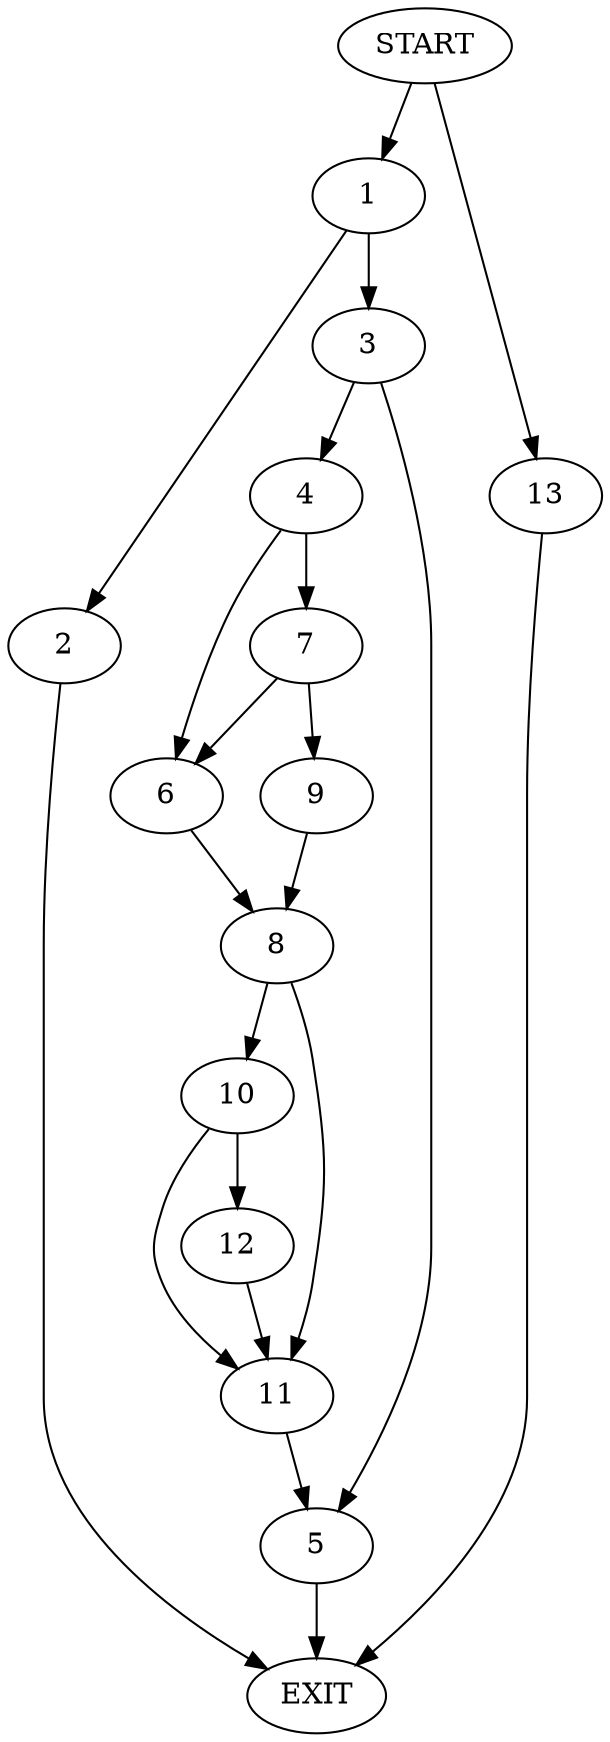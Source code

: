 digraph {
0 [label="START"]
14 [label="EXIT"]
0 -> 1
1 -> 2
1 -> 3
2 -> 14
3 -> 4
3 -> 5
5 -> 14
4 -> 6
4 -> 7
6 -> 8
7 -> 6
7 -> 9
9 -> 8
8 -> 10
8 -> 11
11 -> 5
10 -> 11
10 -> 12
12 -> 11
0 -> 13
13 -> 14
}
